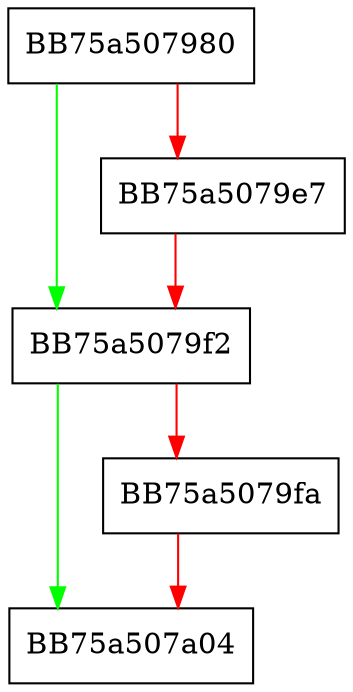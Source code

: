 digraph ExpandEnvironmentVariables {
  node [shape="box"];
  graph [splines=ortho];
  BB75a507980 -> BB75a5079f2 [color="green"];
  BB75a507980 -> BB75a5079e7 [color="red"];
  BB75a5079e7 -> BB75a5079f2 [color="red"];
  BB75a5079f2 -> BB75a507a04 [color="green"];
  BB75a5079f2 -> BB75a5079fa [color="red"];
  BB75a5079fa -> BB75a507a04 [color="red"];
}